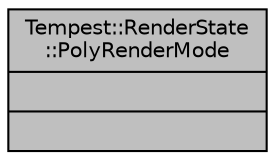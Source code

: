 digraph "Tempest::RenderState::PolyRenderMode"
{
  edge [fontname="Helvetica",fontsize="10",labelfontname="Helvetica",labelfontsize="10"];
  node [fontname="Helvetica",fontsize="10",shape=record];
  Node1 [label="{Tempest::RenderState\l::PolyRenderMode\n||}",height=0.2,width=0.4,color="black", fillcolor="grey75", style="filled", fontcolor="black"];
}
